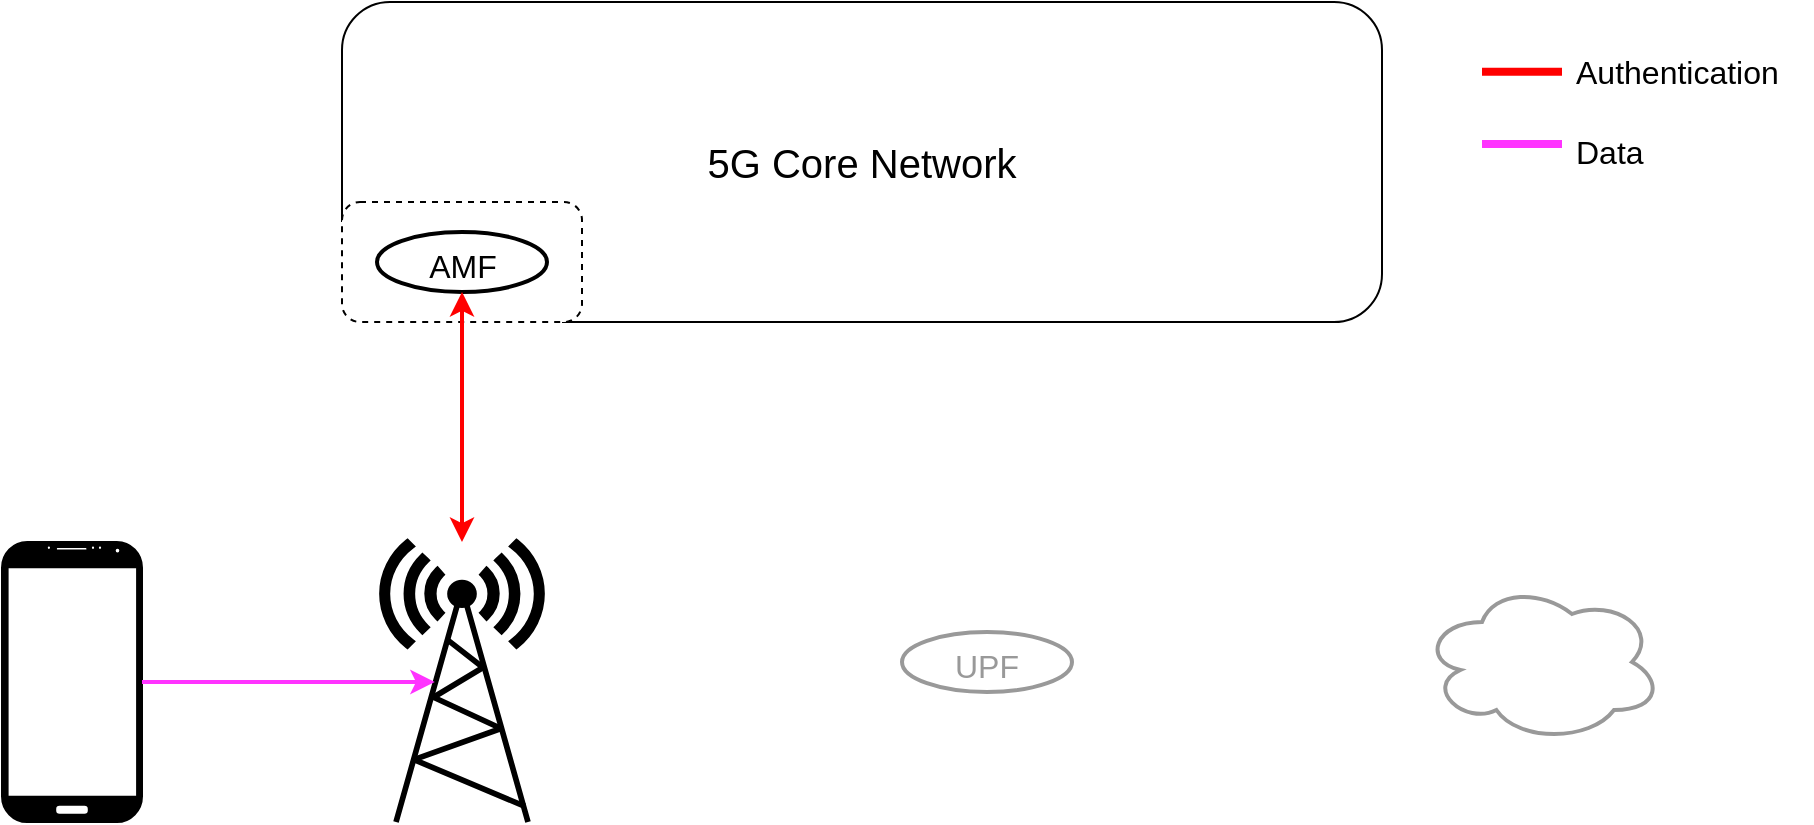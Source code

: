 <mxfile version="20.6.0" type="google" pages="9"><diagram id="nsf9tZ5BxSVPgXu07mOt" name="AMF"><mxGraphModel grid="1" page="1" gridSize="10" guides="1" tooltips="1" connect="1" arrows="1" fold="1" pageScale="1" pageWidth="827" pageHeight="1169" math="0" shadow="0"><root><mxCell id="0"/><mxCell id="1" parent="0"/><mxCell id="YK-XGBIU1ecOIMvInNzv-1" value="&lt;font style=&quot;font-size: 20px;&quot;&gt;5G Core Network&lt;/font&gt;" style="rounded=1;whiteSpace=wrap;html=1;" vertex="1" parent="1"><mxGeometry x="80" y="160" width="520" height="160" as="geometry"/></mxCell><mxCell id="YK-XGBIU1ecOIMvInNzv-3" value="" style="rounded=1;whiteSpace=wrap;html=1;dashed=1;strokeColor=none;strokeWidth=2;fontSize=20;fillColor=default;" vertex="1" parent="1"><mxGeometry x="70" y="270" width="120" height="60" as="geometry"/></mxCell><mxCell id="YK-XGBIU1ecOIMvInNzv-2" value="" style="rounded=1;whiteSpace=wrap;html=1;fontSize=20;dashed=1;strokeWidth=1;perimeterSpacing=0;strokeColor=#000000;" vertex="1" parent="1"><mxGeometry x="80" y="260" width="120" height="60" as="geometry"/></mxCell><mxCell id="YK-XGBIU1ecOIMvInNzv-5" value="&lt;font style=&quot;font-size: 16px;&quot;&gt;AMF&lt;/font&gt;" style="ellipse;whiteSpace=wrap;html=1;strokeColor=default;strokeWidth=2;fontSize=20;fillColor=default;" vertex="1" parent="1"><mxGeometry x="97.5" y="275" width="85" height="30" as="geometry"/></mxCell><mxCell id="YK-XGBIU1ecOIMvInNzv-6" value="" style="verticalLabelPosition=bottom;verticalAlign=top;html=1;shadow=0;dashed=0;strokeWidth=1;shape=mxgraph.android.phone2;strokeColor=#000000;fontSize=16;fillColor=#000000;" vertex="1" parent="1"><mxGeometry x="-90" y="430" width="70" height="140" as="geometry"/></mxCell><mxCell id="YK-XGBIU1ecOIMvInNzv-7" value="" style="fontColor=#0066CC;verticalAlign=top;verticalLabelPosition=bottom;labelPosition=center;align=center;html=1;outlineConnect=0;fillColor=#000000;strokeColor=#000000;gradientColor=none;gradientDirection=north;strokeWidth=1;shape=mxgraph.networks.radio_tower;fontSize=16;" vertex="1" parent="1"><mxGeometry x="100" y="430" width="80" height="140" as="geometry"/></mxCell><mxCell id="YK-XGBIU1ecOIMvInNzv-11" value="" style="endArrow=classic;html=1;rounded=0;fontSize=16;entryX=0.33;entryY=0.5;entryDx=0;entryDy=0;entryPerimeter=0;fillColor=#0050ef;strokeColor=#FF33FF;strokeWidth=2;" edge="1" parent="1" source="YK-XGBIU1ecOIMvInNzv-6" target="YK-XGBIU1ecOIMvInNzv-7"><mxGeometry width="50" height="50" relative="1" as="geometry"><mxPoint x="130" y="490" as="sourcePoint"/><mxPoint x="150.0" y="315" as="targetPoint"/></mxGeometry></mxCell><mxCell id="YK-XGBIU1ecOIMvInNzv-13" value="" style="endArrow=classic;html=1;rounded=0;fontSize=16;strokeColor=#FF0000;strokeWidth=2;startArrow=classic;startFill=1;" edge="1" parent="1" source="YK-XGBIU1ecOIMvInNzv-7" target="YK-XGBIU1ecOIMvInNzv-5"><mxGeometry width="50" height="50" relative="1" as="geometry"><mxPoint x="96.47" y="429.72" as="sourcePoint"/><mxPoint x="150.0" y="315" as="targetPoint"/></mxGeometry></mxCell><mxCell id="4l_vm_fzIHayhrwsd6Gu-3" value="" style="ellipse;shape=cloud;whiteSpace=wrap;html=1;strokeColor=#999999;strokeWidth=2;fontSize=16;fillColor=default;" vertex="1" parent="1"><mxGeometry x="620" y="450" width="120" height="80" as="geometry"/></mxCell><mxCell id="4l_vm_fzIHayhrwsd6Gu-4" value="&lt;font color=&quot;#999999&quot; style=&quot;font-size: 16px;&quot;&gt;UPF&lt;/font&gt;" style="ellipse;whiteSpace=wrap;html=1;strokeColor=#999999;strokeWidth=2;fontSize=20;fillColor=default;" vertex="1" parent="1"><mxGeometry x="360" y="475" width="85" height="30" as="geometry"/></mxCell><mxCell id="-Priw33_vaxKYjjK2QA7-7" value="" style="endArrow=none;html=1;rounded=0;strokeColor=#FF0000;fontSize=16;strokeWidth=4;" edge="1" parent="1"><mxGeometry width="50" height="50" relative="1" as="geometry"><mxPoint x="650" y="194.83" as="sourcePoint"/><mxPoint x="690" y="194.83" as="targetPoint"/></mxGeometry></mxCell><mxCell id="-Priw33_vaxKYjjK2QA7-8" value="" style="endArrow=none;html=1;rounded=0;strokeColor=#FF33FF;fontSize=16;strokeWidth=4;" edge="1" parent="1"><mxGeometry width="50" height="50" relative="1" as="geometry"><mxPoint x="650" y="231" as="sourcePoint"/><mxPoint x="690" y="231" as="targetPoint"/></mxGeometry></mxCell><mxCell id="-Priw33_vaxKYjjK2QA7-9" value="Authentication" style="text;html=1;align=left;verticalAlign=middle;resizable=0;points=[];autosize=1;strokeColor=none;fillColor=none;fontSize=16;strokeWidth=1;" vertex="1" parent="1"><mxGeometry x="695" y="180" width="120" height="30" as="geometry"/></mxCell><mxCell id="-Priw33_vaxKYjjK2QA7-10" value="Data" style="text;html=1;align=left;verticalAlign=middle;resizable=0;points=[];autosize=1;strokeColor=none;fillColor=none;fontSize=16;strokeWidth=1;" vertex="1" parent="1"><mxGeometry x="695" y="220" width="60" height="30" as="geometry"/></mxCell></root></mxGraphModel></diagram><diagram id="MGzESY0Mr-wmga5ot5mj" name="UPF"><mxGraphModel grid="1" page="1" gridSize="10" guides="1" tooltips="1" connect="1" arrows="1" fold="1" pageScale="1" pageWidth="827" pageHeight="1169" math="0" shadow="0"><root><mxCell id="0"/><mxCell id="1" parent="0"/><mxCell id="2V70VwatPbN9JD6G9Lom-21" value="" style="fontColor=#0066CC;verticalAlign=top;verticalLabelPosition=bottom;labelPosition=center;align=center;html=1;outlineConnect=0;fillColor=#000000;strokeColor=#000000;gradientColor=none;gradientDirection=north;strokeWidth=1;shape=mxgraph.networks.radio_tower;fontSize=16;" vertex="1" parent="1"><mxGeometry x="200" y="420" width="80" height="140" as="geometry"/></mxCell><mxCell id="2V70VwatPbN9JD6G9Lom-25" value="" style="ellipse;shape=cloud;whiteSpace=wrap;html=1;strokeColor=#000000;strokeWidth=2;fontSize=16;fillColor=default;" vertex="1" parent="1"><mxGeometry x="520" y="450" width="120" height="80" as="geometry"/></mxCell><mxCell id="2V70VwatPbN9JD6G9Lom-26" value="" style="endArrow=classic;html=1;rounded=0;fontSize=16;exitX=0.67;exitY=0.5;exitDx=0;exitDy=0;exitPerimeter=0;strokeColor=#FF33FF;entryX=0;entryY=0.5;entryDx=0;entryDy=0;strokeWidth=2;" edge="1" parent="1" source="2V70VwatPbN9JD6G9Lom-21" target="c1j-V_Kvgk_V-6v_WPAz-1"><mxGeometry width="50" height="50" relative="1" as="geometry"><mxPoint x="130.0" y="500.0" as="sourcePoint"/><mxPoint x="361" y="490" as="targetPoint"/></mxGeometry></mxCell><mxCell id="u0p_7UQxHYRgo6EkCGP6-2" value="" style="endArrow=classic;html=1;rounded=0;fontSize=16;exitX=0.67;exitY=0.5;exitDx=0;exitDy=0;exitPerimeter=0;strokeColor=#FF33FF;strokeWidth=2;entryX=0.1;entryY=0.5;entryDx=0;entryDy=0;entryPerimeter=0;" edge="1" parent="1" target="2V70VwatPbN9JD6G9Lom-25"><mxGeometry width="50" height="50" relative="1" as="geometry"><mxPoint x="446.0" y="489.5" as="sourcePoint"/><mxPoint x="510" y="490" as="targetPoint"/></mxGeometry></mxCell><mxCell id="u0p_7UQxHYRgo6EkCGP6-3" value="" style="endArrow=classic;html=1;rounded=0;fontSize=16;strokeColor=#3333FF;exitX=0.5;exitY=0;exitDx=0;exitDy=0;endFill=1;entryX=0.5;entryY=1;entryDx=0;entryDy=0;strokeWidth=2;startArrow=classic;startFill=1;" edge="1" parent="1"><mxGeometry width="50" height="50" relative="1" as="geometry"><mxPoint x="403.5" y="475" as="sourcePoint"/><mxPoint x="404" y="296" as="targetPoint"/></mxGeometry></mxCell><mxCell id="2V70VwatPbN9JD6G9Lom-16" value="&lt;font style=&quot;font-size: 20px;&quot;&gt;5G Core Network&lt;/font&gt;" style="rounded=1;whiteSpace=wrap;html=1;" vertex="1" parent="1"><mxGeometry x="80" y="160" width="520" height="160" as="geometry"/></mxCell><mxCell id="fosFhQd3Ls3mGC91Lu0V-1" value="" style="verticalLabelPosition=bottom;verticalAlign=top;html=1;shadow=0;dashed=0;strokeWidth=1;shape=mxgraph.android.phone2;strokeColor=#999999;fontSize=16;fillColor=#999999;" vertex="1" parent="1"><mxGeometry x="50" y="420" width="70" height="140" as="geometry"/></mxCell><mxCell id="c1j-V_Kvgk_V-6v_WPAz-1" value="&lt;font style=&quot;font-size: 16px;&quot;&gt;UPF&lt;/font&gt;" style="ellipse;whiteSpace=wrap;html=1;strokeColor=#000000;strokeWidth=2;fontSize=20;fillColor=default;" vertex="1" parent="1"><mxGeometry x="360" y="475" width="85" height="30" as="geometry"/></mxCell><mxCell id="yZzJbKDESNtyUsY26p7--1" value="" style="endArrow=none;html=1;rounded=0;strokeColor=#3333FF;fontSize=16;strokeWidth=4;" edge="1" parent="1"><mxGeometry width="50" height="50" relative="1" as="geometry"><mxPoint x="640" y="184.8" as="sourcePoint"/><mxPoint x="680" y="184.8" as="targetPoint"/></mxGeometry></mxCell><mxCell id="yZzJbKDESNtyUsY26p7--2" value="" style="endArrow=none;html=1;rounded=0;strokeColor=#FF33FF;fontSize=16;strokeWidth=4;" edge="1" parent="1"><mxGeometry width="50" height="50" relative="1" as="geometry"><mxPoint x="640" y="221" as="sourcePoint"/><mxPoint x="680" y="221" as="targetPoint"/></mxGeometry></mxCell><mxCell id="yZzJbKDESNtyUsY26p7--3" value="Configuration" style="text;html=1;align=left;verticalAlign=middle;resizable=0;points=[];autosize=1;strokeColor=none;fillColor=none;fontSize=16;strokeWidth=1;" vertex="1" parent="1"><mxGeometry x="685" y="170" width="120" height="30" as="geometry"/></mxCell><mxCell id="yZzJbKDESNtyUsY26p7--4" value="Data" style="text;html=1;align=left;verticalAlign=middle;resizable=0;points=[];autosize=1;strokeColor=none;fillColor=none;fontSize=16;strokeWidth=1;" vertex="1" parent="1"><mxGeometry x="685" y="210" width="60" height="30" as="geometry"/></mxCell><mxCell id="yZzJbKDESNtyUsY26p7--6" value="Communication" style="text;html=1;align=left;verticalAlign=middle;resizable=0;points=[];autosize=1;strokeColor=none;fillColor=none;fontSize=16;strokeWidth=1;" vertex="1" parent="1"><mxGeometry x="685" y="250" width="130" height="30" as="geometry"/></mxCell></root></mxGraphModel></diagram><diagram id="wagI0oxpFR_Lms7_Q566" name="AUSF"><mxGraphModel grid="1" page="1" gridSize="10" guides="1" tooltips="1" connect="1" arrows="1" fold="1" pageScale="1" pageWidth="827" pageHeight="1169" math="0" shadow="0"><root><mxCell id="0"/><mxCell id="1" parent="0"/><mxCell id="1_ZCZvot1v72nShp2sZw-1" value="&lt;font style=&quot;font-size: 20px;&quot;&gt;5G Core Network&lt;/font&gt;" style="rounded=1;whiteSpace=wrap;html=1;" vertex="1" parent="1"><mxGeometry x="80" y="160" width="520" height="160" as="geometry"/></mxCell><mxCell id="1_ZCZvot1v72nShp2sZw-2" value="" style="rounded=1;whiteSpace=wrap;html=1;dashed=1;strokeColor=none;strokeWidth=2;fontSize=20;fillColor=default;" vertex="1" parent="1"><mxGeometry x="70" y="170" width="120" height="160" as="geometry"/></mxCell><mxCell id="1_ZCZvot1v72nShp2sZw-3" value="" style="rounded=1;whiteSpace=wrap;html=1;fontSize=20;dashed=1;strokeWidth=1;perimeterSpacing=0;strokeColor=#000000;" vertex="1" parent="1"><mxGeometry x="80" y="160" width="120" height="160" as="geometry"/></mxCell><mxCell id="1_ZCZvot1v72nShp2sZw-4" value="&lt;font style=&quot;font-size: 16px;&quot;&gt;AMF&lt;/font&gt;" style="ellipse;whiteSpace=wrap;html=1;strokeColor=default;strokeWidth=2;fontSize=20;fillColor=default;" vertex="1" parent="1"><mxGeometry x="97.5" y="275" width="85" height="30" as="geometry"/></mxCell><mxCell id="1_ZCZvot1v72nShp2sZw-5" value="" style="verticalLabelPosition=bottom;verticalAlign=top;html=1;shadow=0;dashed=0;strokeWidth=1;shape=mxgraph.android.phone2;strokeColor=#000000;fontSize=16;fillColor=#999999;" vertex="1" parent="1"><mxGeometry x="50" y="420" width="70" height="140" as="geometry"/></mxCell><mxCell id="1_ZCZvot1v72nShp2sZw-10" value="" style="endArrow=none;html=1;rounded=0;strokeColor=#FF0000;fontSize=16;strokeWidth=4;" edge="1" parent="1"><mxGeometry width="50" height="50" relative="1" as="geometry"><mxPoint x="640" y="184.83" as="sourcePoint"/><mxPoint x="680" y="184.83" as="targetPoint"/></mxGeometry></mxCell><mxCell id="1_ZCZvot1v72nShp2sZw-11" value="" style="endArrow=none;html=1;rounded=0;strokeColor=#FF33FF;fontSize=16;strokeWidth=4;" edge="1" parent="1"><mxGeometry width="50" height="50" relative="1" as="geometry"><mxPoint x="640" y="221" as="sourcePoint"/><mxPoint x="680" y="221" as="targetPoint"/></mxGeometry></mxCell><mxCell id="1_ZCZvot1v72nShp2sZw-12" value="Authentication" style="text;html=1;align=left;verticalAlign=middle;resizable=0;points=[];autosize=1;strokeColor=none;fillColor=none;fontSize=16;strokeWidth=1;" vertex="1" parent="1"><mxGeometry x="685" y="170" width="120" height="30" as="geometry"/></mxCell><mxCell id="1_ZCZvot1v72nShp2sZw-13" value="Data" style="text;html=1;align=left;verticalAlign=middle;resizable=0;points=[];autosize=1;strokeColor=none;fillColor=none;fontSize=16;strokeWidth=1;" vertex="1" parent="1"><mxGeometry x="685" y="210" width="60" height="30" as="geometry"/></mxCell><mxCell id="1_ZCZvot1v72nShp2sZw-14" value="&lt;font style=&quot;font-size: 16px;&quot;&gt;AUSF&lt;/font&gt;" style="ellipse;whiteSpace=wrap;html=1;strokeColor=default;strokeWidth=2;fontSize=20;fillColor=default;" vertex="1" parent="1"><mxGeometry x="97.5" y="180" width="85" height="30" as="geometry"/></mxCell><mxCell id="1_ZCZvot1v72nShp2sZw-15" value="" style="endArrow=none;html=1;rounded=0;strokeColor=#00CC00;fontSize=16;strokeWidth=4;fillColor=#1ba1e2;" edge="1" parent="1"><mxGeometry width="50" height="50" relative="1" as="geometry"><mxPoint x="640" y="260" as="sourcePoint"/><mxPoint x="680" y="260" as="targetPoint"/></mxGeometry></mxCell><mxCell id="1_ZCZvot1v72nShp2sZw-16" value="Communication" style="text;html=1;align=left;verticalAlign=middle;resizable=0;points=[];autosize=1;strokeColor=none;fillColor=none;fontSize=16;strokeWidth=1;" vertex="1" parent="1"><mxGeometry x="685" y="250" width="130" height="30" as="geometry"/></mxCell><mxCell id="1_ZCZvot1v72nShp2sZw-18" value="" style="endArrow=none;html=1;rounded=0;strokeColor=#00CC00;strokeWidth=2;fontSize=16;entryX=0.5;entryY=0;entryDx=0;entryDy=0;exitX=0.5;exitY=1;exitDx=0;exitDy=0;" edge="1" parent="1" source="1_ZCZvot1v72nShp2sZw-14" target="1_ZCZvot1v72nShp2sZw-4"><mxGeometry width="50" height="50" relative="1" as="geometry"><mxPoint x="190" y="255" as="sourcePoint"/><mxPoint x="90" y="255" as="targetPoint"/></mxGeometry></mxCell><mxCell id="-JAnoyBUsReZe7lc4GTV-1" value="" style="endArrow=none;html=1;rounded=0;strokeColor=#000000;strokeWidth=2;fontSize=16;fillColor=#d80073;" edge="1" parent="1"><mxGeometry width="50" height="50" relative="1" as="geometry"><mxPoint x="90.63" y="239.5" as="sourcePoint"/><mxPoint x="200" y="240" as="targetPoint"/></mxGeometry></mxCell><mxCell id="Tu9LwHKAb6WzX3MqQ0s0-2" value="" style="fontColor=#0066CC;verticalAlign=top;verticalLabelPosition=bottom;labelPosition=center;align=center;html=1;outlineConnect=0;fillColor=#999999;strokeColor=#999999;gradientColor=none;gradientDirection=north;strokeWidth=1;shape=mxgraph.networks.radio_tower;fontSize=16;" vertex="1" parent="1"><mxGeometry x="200" y="420" width="80" height="140" as="geometry"/></mxCell><mxCell id="Tu9LwHKAb6WzX3MqQ0s0-3" value="" style="ellipse;shape=cloud;whiteSpace=wrap;html=1;strokeColor=#999999;strokeWidth=2;fontSize=16;fillColor=default;" vertex="1" parent="1"><mxGeometry x="520" y="450" width="120" height="80" as="geometry"/></mxCell><mxCell id="Tu9LwHKAb6WzX3MqQ0s0-4" value="&lt;font color=&quot;#999999&quot; style=&quot;font-size: 16px;&quot;&gt;UPF&lt;/font&gt;" style="ellipse;whiteSpace=wrap;html=1;strokeColor=#999999;strokeWidth=2;fontSize=20;fillColor=default;" vertex="1" parent="1"><mxGeometry x="360" y="475" width="85" height="30" as="geometry"/></mxCell></root></mxGraphModel></diagram><diagram id="Jkkp_QFzaIPQFeOaiM9N" name="SMF"><mxGraphModel grid="1" page="1" gridSize="10" guides="1" tooltips="1" connect="1" arrows="1" fold="1" pageScale="1" pageWidth="827" pageHeight="1169" math="0" shadow="0"><root><mxCell id="0"/><mxCell id="1" parent="0"/><mxCell id="jkc430cNdWzqVmmsVEEK-1" value="" style="rounded=1;whiteSpace=wrap;html=1;dashed=1;" vertex="1" parent="1"><mxGeometry x="80" y="160" width="520" height="160" as="geometry"/></mxCell><mxCell id="jkc430cNdWzqVmmsVEEK-4" value="&lt;font color=&quot;#999999&quot; style=&quot;font-size: 16px;&quot;&gt;AMF&lt;/font&gt;" style="ellipse;whiteSpace=wrap;html=1;strokeColor=#999999;strokeWidth=2;fontSize=20;fillColor=default;" vertex="1" parent="1"><mxGeometry x="100" y="261" width="82.5" height="35" as="geometry"/></mxCell><mxCell id="jkc430cNdWzqVmmsVEEK-5" value="" style="verticalLabelPosition=bottom;verticalAlign=top;html=1;shadow=0;dashed=0;strokeWidth=1;shape=mxgraph.android.phone2;strokeColor=#999999;fontSize=16;fillColor=#999999;" vertex="1" parent="1"><mxGeometry x="50" y="420" width="70" height="140" as="geometry"/></mxCell><mxCell id="jkc430cNdWzqVmmsVEEK-6" value="" style="fontColor=#0066CC;verticalAlign=top;verticalLabelPosition=bottom;labelPosition=center;align=center;html=1;outlineConnect=0;fillColor=#999999;strokeColor=#999999;gradientColor=none;gradientDirection=north;strokeWidth=1;shape=mxgraph.networks.radio_tower;fontSize=16;" vertex="1" parent="1"><mxGeometry x="200" y="420" width="80" height="140" as="geometry"/></mxCell><mxCell id="jkc430cNdWzqVmmsVEEK-14" value="&lt;font color=&quot;#999999&quot; style=&quot;font-size: 16px;&quot;&gt;AUSF&lt;/font&gt;" style="ellipse;whiteSpace=wrap;html=1;strokeColor=#999999;strokeWidth=2;fontSize=20;fillColor=default;" vertex="1" parent="1"><mxGeometry x="100" y="180" width="82.5" height="35" as="geometry"/></mxCell><mxCell id="jkc430cNdWzqVmmsVEEK-15" value="&lt;font size=&quot;3&quot; color=&quot;#999999&quot;&gt;&lt;span style=&quot;caret-color: rgb(153, 153, 153);&quot;&gt;PCF&lt;/span&gt;&lt;/font&gt;" style="ellipse;whiteSpace=wrap;html=1;strokeColor=#999999;strokeWidth=2;fontSize=20;fillColor=default;" vertex="1" parent="1"><mxGeometry x="298.75" y="180" width="82.5" height="35" as="geometry"/></mxCell><mxCell id="jkc430cNdWzqVmmsVEEK-16" value="&lt;font color=&quot;#999999&quot; style=&quot;font-size: 16px;&quot;&gt;NRF&lt;/font&gt;" style="ellipse;whiteSpace=wrap;html=1;strokeColor=#999999;strokeWidth=2;fontSize=20;fillColor=default;" vertex="1" parent="1"><mxGeometry x="500" y="180" width="82.5" height="35" as="geometry"/></mxCell><mxCell id="jkc430cNdWzqVmmsVEEK-17" value="&lt;font color=&quot;#999999&quot; style=&quot;font-size: 16px;&quot;&gt;UDM&lt;/font&gt;" style="ellipse;whiteSpace=wrap;html=1;strokeColor=#999999;strokeWidth=2;fontSize=20;fillColor=default;" vertex="1" parent="1"><mxGeometry x="500" y="261" width="82.5" height="35" as="geometry"/></mxCell><mxCell id="-kmUKCWo8Omd6vodfIB5-1" value="" style="ellipse;shape=cloud;whiteSpace=wrap;html=1;strokeColor=#999999;strokeWidth=2;fontSize=16;fillColor=default;" vertex="1" parent="1"><mxGeometry x="520" y="440" width="120" height="80" as="geometry"/></mxCell><mxCell id="-kmUKCWo8Omd6vodfIB5-3" value="&lt;font color=&quot;#999999&quot; style=&quot;font-size: 16px;&quot;&gt;UPF&lt;/font&gt;" style="ellipse;whiteSpace=wrap;html=1;strokeColor=#999999;strokeWidth=2;fontSize=20;fillColor=default;" vertex="1" parent="1"><mxGeometry x="360" y="475" width="85" height="30" as="geometry"/></mxCell><mxCell id="-kmUKCWo8Omd6vodfIB5-4" value="" style="endArrow=none;html=1;rounded=0;strokeColor=#000000;strokeWidth=2;fontSize=16;fillColor=#d80073;" edge="1" parent="1"><mxGeometry width="50" height="50" relative="1" as="geometry"><mxPoint x="90.63" y="239.5" as="sourcePoint"/><mxPoint x="589.38" y="239.5" as="targetPoint"/></mxGeometry></mxCell><mxCell id="6pK4q1RyYqB7NzVv3xBQ-2" value="" style="endArrow=none;html=1;rounded=0;strokeColor=#00CC00;strokeWidth=2;fontSize=16;fillColor=#d80073;exitX=0.5;exitY=0;exitDx=0;exitDy=0;" edge="1" parent="1" source="jkc430cNdWzqVmmsVEEK-18"><mxGeometry width="50" height="50" relative="1" as="geometry"><mxPoint x="100.63" y="249.5" as="sourcePoint"/><mxPoint x="340" y="240" as="targetPoint"/></mxGeometry></mxCell><mxCell id="jkc430cNdWzqVmmsVEEK-18" value="&lt;font style=&quot;font-size: 16px;&quot;&gt;SMF&lt;/font&gt;" style="ellipse;whiteSpace=wrap;html=1;strokeColor=default;strokeWidth=2;fontSize=20;fillColor=default;" vertex="1" parent="1"><mxGeometry x="298.75" y="261" width="82.5" height="35" as="geometry"/></mxCell><mxCell id="AmhceWdNo0AEJ3pnPH5e-1" value="&lt;font color=&quot;#000000&quot;&gt;5G Core Network&lt;/font&gt;" style="text;html=1;align=center;verticalAlign=middle;resizable=0;points=[];autosize=1;strokeColor=none;fillColor=none;fontSize=16;fontColor=#999999;dashed=1;strokeWidth=1;" vertex="1" parent="1"><mxGeometry x="265" y="125" width="150" height="30" as="geometry"/></mxCell><mxCell id="qoWL1AZ6sUnq-sHW4IsQ-7" value="" style="endArrow=none;html=1;rounded=0;strokeColor=#00CC00;fontSize=16;strokeWidth=4;" edge="1" parent="1"><mxGeometry width="50" height="50" relative="1" as="geometry"><mxPoint x="640" y="184.83" as="sourcePoint"/><mxPoint x="680" y="184.83" as="targetPoint"/></mxGeometry></mxCell><mxCell id="qoWL1AZ6sUnq-sHW4IsQ-8" value="" style="endArrow=none;html=1;rounded=0;strokeColor=#000000;fontSize=16;strokeWidth=4;" edge="1" parent="1"><mxGeometry width="50" height="50" relative="1" as="geometry"><mxPoint x="640" y="221" as="sourcePoint"/><mxPoint x="680" y="221" as="targetPoint"/></mxGeometry></mxCell><mxCell id="qoWL1AZ6sUnq-sHW4IsQ-9" value="Communication" style="text;html=1;align=left;verticalAlign=middle;resizable=0;points=[];autosize=1;strokeColor=none;fillColor=none;fontSize=16;strokeWidth=1;" vertex="1" parent="1"><mxGeometry x="685" y="170" width="130" height="30" as="geometry"/></mxCell><mxCell id="qoWL1AZ6sUnq-sHW4IsQ-10" value="Message Bus" style="text;html=1;align=left;verticalAlign=middle;resizable=0;points=[];autosize=1;strokeColor=none;fillColor=none;fontSize=16;strokeWidth=1;" vertex="1" parent="1"><mxGeometry x="685" y="210" width="120" height="30" as="geometry"/></mxCell></root></mxGraphModel></diagram><diagram id="mgUsMQ510KJFP1rD6DTT" name="PCF"><mxGraphModel grid="1" page="1" gridSize="10" guides="1" tooltips="1" connect="1" arrows="1" fold="1" pageScale="1" pageWidth="827" pageHeight="1169" math="0" shadow="0"><root><mxCell id="0"/><mxCell id="1" parent="0"/><mxCell id="NddGs_oKddHoGy0X_XYF-1" value="" style="rounded=1;whiteSpace=wrap;html=1;dashed=1;" vertex="1" parent="1"><mxGeometry x="80" y="160" width="520" height="160" as="geometry"/></mxCell><mxCell id="NddGs_oKddHoGy0X_XYF-2" value="&lt;font color=&quot;#999999&quot; style=&quot;font-size: 16px;&quot;&gt;AMF&lt;/font&gt;" style="ellipse;whiteSpace=wrap;html=1;strokeColor=#999999;strokeWidth=2;fontSize=20;fillColor=default;" vertex="1" parent="1"><mxGeometry x="100" y="261" width="82.5" height="35" as="geometry"/></mxCell><mxCell id="NddGs_oKddHoGy0X_XYF-9" value="&lt;font size=&quot;3&quot; color=&quot;#999999&quot;&gt;&lt;span style=&quot;caret-color: rgb(153, 153, 153);&quot;&gt;AUSF&lt;/span&gt;&lt;/font&gt;" style="ellipse;whiteSpace=wrap;html=1;strokeColor=#999999;strokeWidth=2;fontSize=20;fillColor=default;" vertex="1" parent="1"><mxGeometry x="100" y="180" width="82.5" height="35" as="geometry"/></mxCell><mxCell id="NddGs_oKddHoGy0X_XYF-11" value="&lt;font color=&quot;#999999&quot; style=&quot;font-size: 16px;&quot;&gt;NRF&lt;/font&gt;" style="ellipse;whiteSpace=wrap;html=1;strokeColor=#999999;strokeWidth=2;fontSize=20;fillColor=default;" vertex="1" parent="1"><mxGeometry x="500" y="180" width="82.5" height="35" as="geometry"/></mxCell><mxCell id="NddGs_oKddHoGy0X_XYF-12" value="&lt;font color=&quot;#999999&quot; style=&quot;font-size: 16px;&quot;&gt;UDM&lt;/font&gt;" style="ellipse;whiteSpace=wrap;html=1;strokeColor=#999999;strokeWidth=2;fontSize=20;fillColor=default;" vertex="1" parent="1"><mxGeometry x="500" y="261" width="82.5" height="35" as="geometry"/></mxCell><mxCell id="NddGs_oKddHoGy0X_XYF-16" value="" style="endArrow=none;html=1;rounded=0;strokeColor=#00CC00;strokeWidth=2;fontSize=16;fillColor=#d80073;" edge="1" parent="1"><mxGeometry width="50" height="50" relative="1" as="geometry"><mxPoint x="340" y="240" as="sourcePoint"/><mxPoint x="340" y="240" as="targetPoint"/><Array as="points"><mxPoint x="340" y="210"/></Array></mxGeometry></mxCell><mxCell id="NddGs_oKddHoGy0X_XYF-17" value="&lt;font color=&quot;#999999&quot; style=&quot;font-size: 16px;&quot;&gt;SMF&lt;/font&gt;" style="ellipse;whiteSpace=wrap;html=1;strokeColor=#999999;strokeWidth=2;fontSize=20;fillColor=default;" vertex="1" parent="1"><mxGeometry x="298.75" y="261" width="82.5" height="35" as="geometry"/></mxCell><mxCell id="NddGs_oKddHoGy0X_XYF-10" value="&lt;font style=&quot;font-size: 16px;&quot;&gt;PCF&lt;/font&gt;" style="ellipse;whiteSpace=wrap;html=1;strokeColor=#000000;strokeWidth=2;fontSize=20;fillColor=default;" vertex="1" parent="1"><mxGeometry x="298.75" y="180" width="82.5" height="35" as="geometry"/></mxCell><mxCell id="NddGs_oKddHoGy0X_XYF-15" value="" style="endArrow=none;html=1;rounded=0;strokeColor=#000000;strokeWidth=2;fontSize=16;fillColor=#d80073;" edge="1" parent="1"><mxGeometry width="50" height="50" relative="1" as="geometry"><mxPoint x="90.63" y="239.5" as="sourcePoint"/><mxPoint x="589.38" y="239.5" as="targetPoint"/></mxGeometry></mxCell><mxCell id="-d2zvDJYeJRImpuffQOo-1" value="&lt;font color=&quot;#000000&quot;&gt;5G Core Network&lt;/font&gt;" style="text;html=1;align=center;verticalAlign=middle;resizable=0;points=[];autosize=1;strokeColor=none;fillColor=none;fontSize=16;fontColor=#999999;dashed=1;strokeWidth=1;" vertex="1" parent="1"><mxGeometry x="265" y="125" width="150" height="30" as="geometry"/></mxCell><mxCell id="i94Ma5lzOXYGBFwoNr6x-1" value="" style="verticalLabelPosition=bottom;verticalAlign=top;html=1;shadow=0;dashed=0;strokeWidth=1;shape=mxgraph.android.phone2;strokeColor=#999999;fontSize=16;fillColor=#999999;" vertex="1" parent="1"><mxGeometry x="50" y="420" width="70" height="140" as="geometry"/></mxCell><mxCell id="i94Ma5lzOXYGBFwoNr6x-2" value="" style="fontColor=#0066CC;verticalAlign=top;verticalLabelPosition=bottom;labelPosition=center;align=center;html=1;outlineConnect=0;fillColor=#999999;strokeColor=#999999;gradientColor=none;gradientDirection=north;strokeWidth=1;shape=mxgraph.networks.radio_tower;fontSize=16;" vertex="1" parent="1"><mxGeometry x="200" y="420" width="80" height="140" as="geometry"/></mxCell><mxCell id="i94Ma5lzOXYGBFwoNr6x-3" value="" style="ellipse;shape=cloud;whiteSpace=wrap;html=1;strokeColor=#999999;strokeWidth=2;fontSize=16;fillColor=default;" vertex="1" parent="1"><mxGeometry x="520" y="440" width="120" height="80" as="geometry"/></mxCell><mxCell id="i94Ma5lzOXYGBFwoNr6x-4" value="&lt;font color=&quot;#999999&quot; style=&quot;font-size: 16px;&quot;&gt;UPF&lt;/font&gt;" style="ellipse;whiteSpace=wrap;html=1;strokeColor=#999999;strokeWidth=2;fontSize=20;fillColor=default;" vertex="1" parent="1"><mxGeometry x="360" y="475" width="85" height="30" as="geometry"/></mxCell><mxCell id="Uowciy7XzKd5LEgc2oSU-1" value="" style="endArrow=none;html=1;rounded=0;strokeColor=#00CC00;fontSize=16;strokeWidth=4;" edge="1" parent="1"><mxGeometry width="50" height="50" relative="1" as="geometry"><mxPoint x="640" y="184.83" as="sourcePoint"/><mxPoint x="680" y="184.83" as="targetPoint"/></mxGeometry></mxCell><mxCell id="Uowciy7XzKd5LEgc2oSU-2" value="" style="endArrow=none;html=1;rounded=0;strokeColor=#000000;fontSize=16;strokeWidth=4;" edge="1" parent="1"><mxGeometry width="50" height="50" relative="1" as="geometry"><mxPoint x="640" y="221" as="sourcePoint"/><mxPoint x="680" y="221" as="targetPoint"/></mxGeometry></mxCell><mxCell id="Uowciy7XzKd5LEgc2oSU-3" value="Communication" style="text;html=1;align=left;verticalAlign=middle;resizable=0;points=[];autosize=1;strokeColor=none;fillColor=none;fontSize=16;strokeWidth=1;" vertex="1" parent="1"><mxGeometry x="685" y="170" width="130" height="30" as="geometry"/></mxCell><mxCell id="Uowciy7XzKd5LEgc2oSU-4" value="Message Bus" style="text;html=1;align=left;verticalAlign=middle;resizable=0;points=[];autosize=1;strokeColor=none;fillColor=none;fontSize=16;strokeWidth=1;" vertex="1" parent="1"><mxGeometry x="685" y="210" width="120" height="30" as="geometry"/></mxCell></root></mxGraphModel></diagram><diagram id="uPspS_8c4ST4bCSbNQDo" name="NRF"><mxGraphModel dx="841" dy="542" grid="1" gridSize="10" guides="1" tooltips="1" connect="1" arrows="1" fold="1" page="1" pageScale="1" pageWidth="827" pageHeight="1169" math="0" shadow="0"><root><mxCell id="0"/><mxCell id="1" parent="0"/><mxCell id="kk_Doe9IjQHT-Hu3FsM1-1" value="" style="rounded=1;whiteSpace=wrap;html=1;dashed=1;" vertex="1" parent="1"><mxGeometry x="80" y="160" width="520" height="160" as="geometry"/></mxCell><mxCell id="kk_Doe9IjQHT-Hu3FsM1-2" value="&lt;font color=&quot;#999999&quot; style=&quot;font-size: 16px;&quot;&gt;AMF&lt;/font&gt;" style="ellipse;whiteSpace=wrap;html=1;strokeColor=#999999;strokeWidth=2;fontSize=20;fillColor=default;" vertex="1" parent="1"><mxGeometry x="100" y="261" width="82.5" height="35" as="geometry"/></mxCell><mxCell id="kk_Doe9IjQHT-Hu3FsM1-3" value="&lt;font size=&quot;3&quot; color=&quot;#999999&quot;&gt;&lt;span style=&quot;caret-color: rgb(153, 153, 153);&quot;&gt;AUSF&lt;/span&gt;&lt;/font&gt;" style="ellipse;whiteSpace=wrap;html=1;strokeColor=#999999;strokeWidth=2;fontSize=20;fillColor=default;" vertex="1" parent="1"><mxGeometry x="100" y="180" width="82.5" height="35" as="geometry"/></mxCell><mxCell id="kk_Doe9IjQHT-Hu3FsM1-5" value="&lt;font color=&quot;#999999&quot; style=&quot;font-size: 16px;&quot;&gt;UDM&lt;/font&gt;" style="ellipse;whiteSpace=wrap;html=1;strokeColor=#999999;strokeWidth=2;fontSize=20;fillColor=default;" vertex="1" parent="1"><mxGeometry x="500" y="261" width="82.5" height="35" as="geometry"/></mxCell><mxCell id="kk_Doe9IjQHT-Hu3FsM1-6" value="" style="endArrow=none;html=1;rounded=0;strokeColor=#00CC00;strokeWidth=2;fontSize=16;fillColor=#d80073;" edge="1" parent="1"><mxGeometry width="50" height="50" relative="1" as="geometry"><mxPoint x="540.75" y="240" as="sourcePoint"/><mxPoint x="540.75" y="240" as="targetPoint"/><Array as="points"><mxPoint x="540.75" y="210"/></Array></mxGeometry></mxCell><mxCell id="kk_Doe9IjQHT-Hu3FsM1-7" value="&lt;font color=&quot;#999999&quot; style=&quot;font-size: 16px;&quot;&gt;SMF&lt;/font&gt;" style="ellipse;whiteSpace=wrap;html=1;strokeColor=#999999;strokeWidth=2;fontSize=20;fillColor=default;" vertex="1" parent="1"><mxGeometry x="298.75" y="261" width="82.5" height="35" as="geometry"/></mxCell><mxCell id="kk_Doe9IjQHT-Hu3FsM1-8" value="&lt;font color=&quot;#999999&quot; style=&quot;font-size: 16px;&quot;&gt;PCF&lt;/font&gt;" style="ellipse;whiteSpace=wrap;html=1;strokeColor=#999999;strokeWidth=2;fontSize=20;fillColor=default;" vertex="1" parent="1"><mxGeometry x="298.75" y="180" width="82.5" height="35" as="geometry"/></mxCell><mxCell id="kk_Doe9IjQHT-Hu3FsM1-9" value="" style="endArrow=none;html=1;rounded=0;strokeColor=#000000;strokeWidth=2;fontSize=16;fillColor=#d80073;" edge="1" parent="1"><mxGeometry width="50" height="50" relative="1" as="geometry"><mxPoint x="90.63" y="239.5" as="sourcePoint"/><mxPoint x="589.38" y="239.5" as="targetPoint"/></mxGeometry></mxCell><mxCell id="kk_Doe9IjQHT-Hu3FsM1-10" value="&lt;font color=&quot;#000000&quot;&gt;5G Core Network&lt;/font&gt;" style="text;html=1;align=center;verticalAlign=middle;resizable=0;points=[];autosize=1;strokeColor=none;fillColor=none;fontSize=16;fontColor=#999999;dashed=1;strokeWidth=1;" vertex="1" parent="1"><mxGeometry x="265" y="125" width="150" height="30" as="geometry"/></mxCell><mxCell id="kk_Doe9IjQHT-Hu3FsM1-11" value="" style="verticalLabelPosition=bottom;verticalAlign=top;html=1;shadow=0;dashed=0;strokeWidth=1;shape=mxgraph.android.phone2;strokeColor=#999999;fontSize=16;fillColor=#999999;" vertex="1" parent="1"><mxGeometry x="50" y="420" width="70" height="140" as="geometry"/></mxCell><mxCell id="kk_Doe9IjQHT-Hu3FsM1-12" value="" style="fontColor=#0066CC;verticalAlign=top;verticalLabelPosition=bottom;labelPosition=center;align=center;html=1;outlineConnect=0;fillColor=#999999;strokeColor=#999999;gradientColor=none;gradientDirection=north;strokeWidth=1;shape=mxgraph.networks.radio_tower;fontSize=16;" vertex="1" parent="1"><mxGeometry x="200" y="420" width="80" height="140" as="geometry"/></mxCell><mxCell id="kk_Doe9IjQHT-Hu3FsM1-13" value="" style="ellipse;shape=cloud;whiteSpace=wrap;html=1;strokeColor=#999999;strokeWidth=2;fontSize=16;fillColor=default;" vertex="1" parent="1"><mxGeometry x="520" y="440" width="120" height="80" as="geometry"/></mxCell><mxCell id="kk_Doe9IjQHT-Hu3FsM1-14" value="&lt;font color=&quot;#999999&quot; style=&quot;font-size: 16px;&quot;&gt;UPF&lt;/font&gt;" style="ellipse;whiteSpace=wrap;html=1;strokeColor=#999999;strokeWidth=2;fontSize=20;fillColor=default;" vertex="1" parent="1"><mxGeometry x="360" y="475" width="85" height="30" as="geometry"/></mxCell><mxCell id="kk_Doe9IjQHT-Hu3FsM1-15" value="" style="endArrow=none;html=1;rounded=0;strokeColor=#00CC00;fontSize=16;strokeWidth=4;" edge="1" parent="1"><mxGeometry width="50" height="50" relative="1" as="geometry"><mxPoint x="640.0" y="184.83" as="sourcePoint"/><mxPoint x="680.0" y="184.83" as="targetPoint"/></mxGeometry></mxCell><mxCell id="kk_Doe9IjQHT-Hu3FsM1-16" value="" style="endArrow=none;html=1;rounded=0;strokeColor=#000000;fontSize=16;strokeWidth=4;" edge="1" parent="1"><mxGeometry width="50" height="50" relative="1" as="geometry"><mxPoint x="640.0" y="221" as="sourcePoint"/><mxPoint x="680.0" y="221" as="targetPoint"/></mxGeometry></mxCell><mxCell id="kk_Doe9IjQHT-Hu3FsM1-17" value="Communication" style="text;html=1;align=left;verticalAlign=middle;resizable=0;points=[];autosize=1;strokeColor=none;fillColor=none;fontSize=16;strokeWidth=1;" vertex="1" parent="1"><mxGeometry x="685" y="170" width="130" height="30" as="geometry"/></mxCell><mxCell id="kk_Doe9IjQHT-Hu3FsM1-18" value="Message Bus" style="text;html=1;align=left;verticalAlign=middle;resizable=0;points=[];autosize=1;strokeColor=none;fillColor=none;fontSize=16;strokeWidth=1;" vertex="1" parent="1"><mxGeometry x="685" y="210" width="120" height="30" as="geometry"/></mxCell><mxCell id="kk_Doe9IjQHT-Hu3FsM1-4" value="&lt;font style=&quot;font-size: 16px;&quot;&gt;NRF&lt;/font&gt;" style="ellipse;whiteSpace=wrap;html=1;strokeColor=#000000;strokeWidth=2;fontSize=20;fillColor=default;" vertex="1" parent="1"><mxGeometry x="500" y="180" width="82.5" height="35" as="geometry"/></mxCell></root></mxGraphModel></diagram><diagram id="C0E6_ttm3YdNNp1Ve4DY" name="UE"><mxGraphModel dx="841" dy="542" grid="1" gridSize="10" guides="1" tooltips="1" connect="1" arrows="1" fold="1" page="1" pageScale="1" pageWidth="827" pageHeight="1169" math="0" shadow="0"><root><mxCell id="0"/><mxCell id="1" parent="0"/><mxCell id="-GvTipD6pHiMuzWeXNCl-1" value="&lt;font color=&quot;#999999&quot; style=&quot;font-size: 20px;&quot;&gt;5G Core Network&lt;/font&gt;" style="rounded=1;whiteSpace=wrap;html=1;strokeColor=#999999;" vertex="1" parent="1"><mxGeometry x="80" y="160" width="520" height="160" as="geometry"/></mxCell><mxCell id="-GvTipD6pHiMuzWeXNCl-5" value="" style="verticalLabelPosition=bottom;verticalAlign=top;html=1;shadow=0;dashed=0;strokeWidth=1;shape=mxgraph.android.phone2;strokeColor=#000000;fontSize=16;fillColor=#000000;fillStyle=solid;" vertex="1" parent="1"><mxGeometry x="50" y="420" width="70" height="140" as="geometry"/></mxCell><mxCell id="-GvTipD6pHiMuzWeXNCl-6" value="" style="fontColor=#0066CC;verticalAlign=top;verticalLabelPosition=bottom;labelPosition=center;align=center;html=1;outlineConnect=0;fillColor=#999999;strokeColor=#999999;gradientColor=none;gradientDirection=north;strokeWidth=1;shape=mxgraph.networks.radio_tower;fontSize=16;" vertex="1" parent="1"><mxGeometry x="200" y="420" width="80" height="140" as="geometry"/></mxCell><mxCell id="-GvTipD6pHiMuzWeXNCl-10" value="" style="ellipse;shape=cloud;whiteSpace=wrap;html=1;strokeColor=#999999;strokeWidth=2;fontSize=16;fillColor=default;" vertex="1" parent="1"><mxGeometry x="520" y="450" width="120" height="80" as="geometry"/></mxCell><mxCell id="-GvTipD6pHiMuzWeXNCl-11" value="&lt;font color=&quot;#999999&quot; style=&quot;font-size: 16px;&quot;&gt;UPF&lt;/font&gt;" style="ellipse;whiteSpace=wrap;html=1;strokeColor=#999999;strokeWidth=2;fontSize=20;fillColor=default;" vertex="1" parent="1"><mxGeometry x="360" y="475" width="85" height="30" as="geometry"/></mxCell></root></mxGraphModel></diagram><diagram id="6uATJjTMKQS78x83yY4y" name="RAN"><mxGraphModel dx="841" dy="542" grid="1" gridSize="10" guides="1" tooltips="1" connect="1" arrows="1" fold="1" page="1" pageScale="1" pageWidth="827" pageHeight="1169" math="0" shadow="0"><root><mxCell id="0"/><mxCell id="1" parent="0"/><mxCell id="RAEPlQ0C8-Nj3gAtdNJg-1" value="&lt;font color=&quot;#999999&quot; style=&quot;font-size: 20px;&quot;&gt;5G Core Network&lt;/font&gt;" style="rounded=1;whiteSpace=wrap;html=1;strokeColor=#999999;" vertex="1" parent="1"><mxGeometry x="80" y="160" width="520" height="160" as="geometry"/></mxCell><mxCell id="RAEPlQ0C8-Nj3gAtdNJg-2" value="" style="verticalLabelPosition=bottom;verticalAlign=top;html=1;shadow=0;dashed=0;strokeWidth=1;shape=mxgraph.android.phone2;strokeColor=#999999;fontSize=16;fillColor=#999999;fillStyle=solid;" vertex="1" parent="1"><mxGeometry x="50" y="420" width="70" height="140" as="geometry"/></mxCell><mxCell id="RAEPlQ0C8-Nj3gAtdNJg-3" value="" style="fontColor=#0066CC;verticalAlign=top;verticalLabelPosition=bottom;labelPosition=center;align=center;html=1;outlineConnect=0;fillColor=#000000;strokeColor=#000000;gradientColor=none;gradientDirection=north;strokeWidth=1;shape=mxgraph.networks.radio_tower;fontSize=16;" vertex="1" parent="1"><mxGeometry x="200" y="420" width="80" height="140" as="geometry"/></mxCell><mxCell id="RAEPlQ0C8-Nj3gAtdNJg-4" value="" style="ellipse;shape=cloud;whiteSpace=wrap;html=1;strokeColor=#999999;strokeWidth=2;fontSize=16;fillColor=default;" vertex="1" parent="1"><mxGeometry x="520" y="450" width="120" height="80" as="geometry"/></mxCell><mxCell id="RAEPlQ0C8-Nj3gAtdNJg-5" value="&lt;font color=&quot;#999999&quot; style=&quot;font-size: 16px;&quot;&gt;UPF&lt;/font&gt;" style="ellipse;whiteSpace=wrap;html=1;strokeColor=#999999;strokeWidth=2;fontSize=20;fillColor=default;" vertex="1" parent="1"><mxGeometry x="360" y="475" width="85" height="30" as="geometry"/></mxCell></root></mxGraphModel></diagram><diagram id="C6jfbhYjl_WSpqYF4tYe" name="Security Architecture"><mxGraphModel grid="1" page="1" gridSize="10" guides="1" tooltips="1" connect="1" arrows="1" fold="1" pageScale="1" pageWidth="827" pageHeight="1169" math="0" shadow="0"><root><mxCell id="0"/><mxCell id="1" parent="0"/><mxCell id="lvsnGmi0eX24-tcIEIYH-1" value="" style="group" connectable="0" vertex="1" parent="1"><mxGeometry x="2520" y="640" width="700" height="204" as="geometry"/></mxCell><mxCell id="lvsnGmi0eX24-tcIEIYH-2" value="" style="rounded=1;whiteSpace=wrap;html=1;arcSize=5;fillColor=#f5f5f5;strokeColor=#666666;fontColor=#333333;dashed=1;strokeWidth=2;" vertex="1" parent="lvsnGmi0eX24-tcIEIYH-1"><mxGeometry width="700" height="130" as="geometry"/></mxCell><mxCell id="lvsnGmi0eX24-tcIEIYH-3" value="NSSF" style="rounded=1;whiteSpace=wrap;html=1;strokeWidth=1;" vertex="1" parent="lvsnGmi0eX24-tcIEIYH-1"><mxGeometry x="10" y="10" width="80" height="30" as="geometry"/></mxCell><mxCell id="lvsnGmi0eX24-tcIEIYH-4" value="AUSF" style="rounded=1;whiteSpace=wrap;html=1;strokeWidth=1;" vertex="1" parent="lvsnGmi0eX24-tcIEIYH-1"><mxGeometry x="160" y="10" width="80" height="30" as="geometry"/></mxCell><mxCell id="lvsnGmi0eX24-tcIEIYH-5" value="" style="edgeStyle=none;rounded=0;orthogonalLoop=1;jettySize=auto;html=1;endArrow=none;endFill=0;entryX=1;entryY=0.5;entryDx=0;entryDy=0;" edge="1" parent="lvsnGmi0eX24-tcIEIYH-1" source="lvsnGmi0eX24-tcIEIYH-6" target="lvsnGmi0eX24-tcIEIYH-4"><mxGeometry as="geometry"/></mxCell><mxCell id="lvsnGmi0eX24-tcIEIYH-6" value="UDM" style="rounded=1;whiteSpace=wrap;html=1;strokeWidth=1;" vertex="1" parent="lvsnGmi0eX24-tcIEIYH-1"><mxGeometry x="310" y="10" width="80" height="30" as="geometry"/></mxCell><mxCell id="lvsnGmi0eX24-tcIEIYH-7" value="" style="rounded=0;orthogonalLoop=1;jettySize=auto;html=1;entryX=0;entryY=0.5;entryDx=0;entryDy=0;exitX=1;exitY=0.5;exitDx=0;exitDy=0;endArrow=none;endFill=0;" edge="1" parent="lvsnGmi0eX24-tcIEIYH-1" source="lvsnGmi0eX24-tcIEIYH-3" target="lvsnGmi0eX24-tcIEIYH-38"><mxGeometry as="geometry"/></mxCell><mxCell id="lvsnGmi0eX24-tcIEIYH-8" value="" style="edgeStyle=none;rounded=0;orthogonalLoop=1;jettySize=auto;html=1;endArrow=none;endFill=0;exitX=1;exitY=0.5;exitDx=0;exitDy=0;entryX=0.5;entryY=1;entryDx=0;entryDy=0;" edge="1" parent="lvsnGmi0eX24-tcIEIYH-1" source="lvsnGmi0eX24-tcIEIYH-38" target="lvsnGmi0eX24-tcIEIYH-6"><mxGeometry as="geometry"/></mxCell><mxCell id="lvsnGmi0eX24-tcIEIYH-9" value="PCF" style="rounded=1;whiteSpace=wrap;html=1;strokeWidth=1;" vertex="1" parent="lvsnGmi0eX24-tcIEIYH-1"><mxGeometry x="460" y="80" width="80" height="30" as="geometry"/></mxCell><mxCell id="lvsnGmi0eX24-tcIEIYH-10" value="" style="edgeStyle=none;rounded=0;orthogonalLoop=1;jettySize=auto;html=1;endArrow=none;endFill=0;entryX=0;entryY=0.5;entryDx=0;entryDy=0;" edge="1" parent="lvsnGmi0eX24-tcIEIYH-1" source="lvsnGmi0eX24-tcIEIYH-37" target="lvsnGmi0eX24-tcIEIYH-9"><mxGeometry as="geometry"/></mxCell><mxCell id="lvsnGmi0eX24-tcIEIYH-11" value="AF" style="rounded=1;whiteSpace=wrap;html=1;strokeWidth=1;" vertex="1" parent="lvsnGmi0eX24-tcIEIYH-1"><mxGeometry x="610" y="80" width="80" height="30" as="geometry"/></mxCell><mxCell id="lvsnGmi0eX24-tcIEIYH-12" value="" style="edgeStyle=none;rounded=0;orthogonalLoop=1;jettySize=auto;html=1;endArrow=none;endFill=0;entryX=0;entryY=0.5;entryDx=0;entryDy=0;" edge="1" parent="lvsnGmi0eX24-tcIEIYH-1" source="lvsnGmi0eX24-tcIEIYH-9" target="lvsnGmi0eX24-tcIEIYH-11"><mxGeometry as="geometry"/></mxCell><mxCell id="lvsnGmi0eX24-tcIEIYH-13" value="UE" style="rounded=1;whiteSpace=wrap;html=1;strokeWidth=1;" vertex="1" parent="lvsnGmi0eX24-tcIEIYH-1"><mxGeometry x="10" y="150" width="80" height="30" as="geometry"/></mxCell><mxCell id="lvsnGmi0eX24-tcIEIYH-14" value="RAN" style="rounded=1;whiteSpace=wrap;html=1;strokeWidth=1;" vertex="1" parent="lvsnGmi0eX24-tcIEIYH-1"><mxGeometry x="160" y="150" width="80" height="30" as="geometry"/></mxCell><mxCell id="lvsnGmi0eX24-tcIEIYH-15" value="" style="edgeStyle=none;rounded=0;orthogonalLoop=1;jettySize=auto;html=1;endArrow=none;endFill=0;" edge="1" parent="lvsnGmi0eX24-tcIEIYH-1" source="lvsnGmi0eX24-tcIEIYH-4" target="lvsnGmi0eX24-tcIEIYH-14"><mxGeometry as="geometry"/></mxCell><mxCell id="lvsnGmi0eX24-tcIEIYH-16" value="" style="edgeStyle=none;rounded=0;orthogonalLoop=1;jettySize=auto;html=1;endArrow=none;endFill=0;" edge="1" parent="lvsnGmi0eX24-tcIEIYH-1" source="lvsnGmi0eX24-tcIEIYH-13" target="lvsnGmi0eX24-tcIEIYH-14"><mxGeometry as="geometry"/></mxCell><mxCell id="lvsnGmi0eX24-tcIEIYH-17" value="UPF" style="rounded=1;whiteSpace=wrap;html=1;strokeWidth=1;" vertex="1" parent="lvsnGmi0eX24-tcIEIYH-1"><mxGeometry x="310" y="150" width="80" height="30" as="geometry"/></mxCell><mxCell id="lvsnGmi0eX24-tcIEIYH-18" value="" style="edgeStyle=none;rounded=0;orthogonalLoop=1;jettySize=auto;html=1;endArrow=none;endFill=0;" edge="1" parent="lvsnGmi0eX24-tcIEIYH-1" source="lvsnGmi0eX24-tcIEIYH-6" target="lvsnGmi0eX24-tcIEIYH-17"><mxGeometry as="geometry"/></mxCell><mxCell id="lvsnGmi0eX24-tcIEIYH-19" value="" style="edgeStyle=none;rounded=0;orthogonalLoop=1;jettySize=auto;html=1;endArrow=none;endFill=0;" edge="1" parent="lvsnGmi0eX24-tcIEIYH-1" source="lvsnGmi0eX24-tcIEIYH-14" target="lvsnGmi0eX24-tcIEIYH-17"><mxGeometry as="geometry"/></mxCell><mxCell id="lvsnGmi0eX24-tcIEIYH-20" value="Data Network" style="ellipse;shape=cloud;whiteSpace=wrap;html=1;strokeWidth=1;" vertex="1" parent="lvsnGmi0eX24-tcIEIYH-1"><mxGeometry x="430" y="124" width="210" height="80" as="geometry"/></mxCell><mxCell id="lvsnGmi0eX24-tcIEIYH-21" value="N22" style="text;html=1;strokeColor=none;fillColor=none;align=center;verticalAlign=middle;whiteSpace=wrap;rounded=0;" vertex="1" parent="lvsnGmi0eX24-tcIEIYH-1"><mxGeometry x="80" y="50" width="40" height="20" as="geometry"/></mxCell><mxCell id="lvsnGmi0eX24-tcIEIYH-22" value="N12" style="text;html=1;strokeColor=none;fillColor=none;align=center;verticalAlign=middle;whiteSpace=wrap;rounded=0;" vertex="1" parent="lvsnGmi0eX24-tcIEIYH-1"><mxGeometry x="161" y="50" width="40" height="20" as="geometry"/></mxCell><mxCell id="lvsnGmi0eX24-tcIEIYH-23" value="N13" style="text;html=1;strokeColor=none;fillColor=none;align=center;verticalAlign=middle;whiteSpace=wrap;rounded=0;" vertex="1" parent="lvsnGmi0eX24-tcIEIYH-1"><mxGeometry x="240" y="5" width="70" height="20" as="geometry"/></mxCell><mxCell id="lvsnGmi0eX24-tcIEIYH-24" value="N8" style="text;html=1;strokeColor=none;fillColor=none;align=center;verticalAlign=middle;whiteSpace=wrap;rounded=0;" vertex="1" parent="lvsnGmi0eX24-tcIEIYH-1"><mxGeometry x="264" y="50" width="40" height="20" as="geometry"/></mxCell><mxCell id="lvsnGmi0eX24-tcIEIYH-25" value="N11" style="text;html=1;strokeColor=none;fillColor=none;align=center;verticalAlign=middle;whiteSpace=wrap;rounded=0;" vertex="1" parent="lvsnGmi0eX24-tcIEIYH-1"><mxGeometry x="252" y="75" width="70" height="20" as="geometry"/></mxCell><mxCell id="lvsnGmi0eX24-tcIEIYH-26" value="" style="edgeStyle=none;rounded=0;orthogonalLoop=1;jettySize=auto;html=1;endArrow=none;endFill=0;entryX=0.124;entryY=0.513;entryDx=0;entryDy=0;entryPerimeter=0;" edge="1" parent="lvsnGmi0eX24-tcIEIYH-1" source="lvsnGmi0eX24-tcIEIYH-17" target="lvsnGmi0eX24-tcIEIYH-20"><mxGeometry as="geometry"/></mxCell><mxCell id="lvsnGmi0eX24-tcIEIYH-27" value="" style="endArrow=none;html=1;entryX=0.75;entryY=1;entryDx=0;entryDy=0;exitX=0.25;exitY=1;exitDx=0;exitDy=0;edgeStyle=orthogonalEdgeStyle;" edge="1" parent="lvsnGmi0eX24-tcIEIYH-1" source="lvsnGmi0eX24-tcIEIYH-9" target="lvsnGmi0eX24-tcIEIYH-38"><mxGeometry width="50" height="50" as="geometry"><mxPoint x="260" y="340" as="sourcePoint"/><mxPoint x="310" y="290" as="targetPoint"/></mxGeometry></mxCell><mxCell id="lvsnGmi0eX24-tcIEIYH-28" value="N7" style="text;html=1;strokeColor=none;fillColor=none;align=center;verticalAlign=middle;whiteSpace=wrap;rounded=0;" vertex="1" parent="lvsnGmi0eX24-tcIEIYH-1"><mxGeometry x="390" y="75" width="70" height="20" as="geometry"/></mxCell><mxCell id="lvsnGmi0eX24-tcIEIYH-29" value="N6" style="text;html=1;strokeColor=none;fillColor=none;align=center;verticalAlign=middle;whiteSpace=wrap;rounded=0;" vertex="1" parent="lvsnGmi0eX24-tcIEIYH-1"><mxGeometry x="390" y="145" width="60" height="20" as="geometry"/></mxCell><mxCell id="lvsnGmi0eX24-tcIEIYH-30" value="N5" style="text;html=1;strokeColor=none;fillColor=none;align=center;verticalAlign=middle;whiteSpace=wrap;rounded=0;" vertex="1" parent="lvsnGmi0eX24-tcIEIYH-1"><mxGeometry x="540" y="75" width="70" height="20" as="geometry"/></mxCell><mxCell id="lvsnGmi0eX24-tcIEIYH-31" value="N1" style="text;html=1;strokeColor=none;fillColor=none;align=center;verticalAlign=middle;whiteSpace=wrap;rounded=0;" vertex="1" parent="lvsnGmi0eX24-tcIEIYH-1"><mxGeometry x="100" y="104" width="40" height="20" as="geometry"/></mxCell><mxCell id="lvsnGmi0eX24-tcIEIYH-32" value="N2" style="text;html=1;strokeColor=none;fillColor=none;align=center;verticalAlign=middle;whiteSpace=wrap;rounded=0;" vertex="1" parent="lvsnGmi0eX24-tcIEIYH-1"><mxGeometry x="170" y="130" width="40" height="20" as="geometry"/></mxCell><mxCell id="lvsnGmi0eX24-tcIEIYH-33" value="N3" style="text;html=1;strokeColor=none;fillColor=none;align=center;verticalAlign=middle;whiteSpace=wrap;rounded=0;" vertex="1" parent="lvsnGmi0eX24-tcIEIYH-1"><mxGeometry x="240" y="145" width="70" height="20" as="geometry"/></mxCell><mxCell id="lvsnGmi0eX24-tcIEIYH-34" value="N4" style="text;html=1;strokeColor=none;fillColor=none;align=center;verticalAlign=middle;whiteSpace=wrap;rounded=0;" vertex="1" parent="lvsnGmi0eX24-tcIEIYH-1"><mxGeometry x="320" y="130" width="40" height="20" as="geometry"/></mxCell><mxCell id="lvsnGmi0eX24-tcIEIYH-35" value="N15" style="text;html=1;strokeColor=none;fillColor=none;align=center;verticalAlign=middle;whiteSpace=wrap;rounded=0;" vertex="1" parent="lvsnGmi0eX24-tcIEIYH-1"><mxGeometry x="390" y="100" width="70" height="20" as="geometry"/></mxCell><mxCell id="lvsnGmi0eX24-tcIEIYH-36" value="N10" style="text;html=1;strokeColor=none;fillColor=none;align=center;verticalAlign=middle;whiteSpace=wrap;rounded=0;" vertex="1" parent="lvsnGmi0eX24-tcIEIYH-1"><mxGeometry x="350" y="40" width="40" height="40" as="geometry"/></mxCell><mxCell id="lvsnGmi0eX24-tcIEIYH-37" value="SMF" style="rounded=1;whiteSpace=wrap;html=1;strokeWidth=1;" vertex="1" parent="lvsnGmi0eX24-tcIEIYH-1"><mxGeometry x="310" y="80" width="80" height="30" as="geometry"/></mxCell><mxCell id="lvsnGmi0eX24-tcIEIYH-38" value="AMF" style="rounded=1;whiteSpace=wrap;html=1;strokeWidth=1;" vertex="1" parent="lvsnGmi0eX24-tcIEIYH-1"><mxGeometry x="160" y="80" width="80" height="30" as="geometry"/></mxCell><mxCell id="lvsnGmi0eX24-tcIEIYH-39" value="" style="edgeStyle=none;rounded=0;orthogonalLoop=1;jettySize=auto;html=1;endArrow=none;endFill=0;entryX=0;entryY=0.5;entryDx=0;entryDy=0;exitX=1;exitY=0.5;exitDx=0;exitDy=0;" edge="1" parent="lvsnGmi0eX24-tcIEIYH-1" source="lvsnGmi0eX24-tcIEIYH-13" target="lvsnGmi0eX24-tcIEIYH-38"><mxGeometry as="geometry"/></mxCell><mxCell id="lvsnGmi0eX24-tcIEIYH-40" value="" style="edgeStyle=none;rounded=0;orthogonalLoop=1;jettySize=auto;html=1;endArrow=none;endFill=0;" edge="1" parent="lvsnGmi0eX24-tcIEIYH-1" source="lvsnGmi0eX24-tcIEIYH-38" target="lvsnGmi0eX24-tcIEIYH-37"><mxGeometry as="geometry"/></mxCell><mxCell id="lvsnGmi0eX24-tcIEIYH-41" value="&lt;b&gt;Control Plane &lt;/b&gt;" style="text;html=1;strokeColor=none;fillColor=none;align=center;verticalAlign=middle;whiteSpace=wrap;rounded=0;" vertex="1" parent="lvsnGmi0eX24-tcIEIYH-1"><mxGeometry x="610" y="110" width="90" height="20" as="geometry"/></mxCell><mxCell id="lvsnGmi0eX24-tcIEIYH-42" value="&lt;b&gt;User Plane &lt;/b&gt;" style="text;html=1;strokeColor=none;fillColor=none;align=center;verticalAlign=middle;whiteSpace=wrap;rounded=0;" vertex="1" parent="lvsnGmi0eX24-tcIEIYH-1"><mxGeometry x="610" y="130" width="90" height="20" as="geometry"/></mxCell><mxCell id="lvsnGmi0eX24-tcIEIYH-43" value="" style="group" connectable="0" vertex="1" parent="1"><mxGeometry x="2515" y="290" width="760" height="213" as="geometry"/></mxCell><mxCell id="lvsnGmi0eX24-tcIEIYH-44" value="" style="group" connectable="0" vertex="1" parent="lvsnGmi0eX24-tcIEIYH-43"><mxGeometry width="760" height="213" as="geometry"/></mxCell><mxCell id="lvsnGmi0eX24-tcIEIYH-45" value="" style="rounded=1;whiteSpace=wrap;html=1;arcSize=5;fillColor=#f5f5f5;strokeColor=#666666;fontColor=#333333;dashed=1;strokeWidth=2;" vertex="1" parent="lvsnGmi0eX24-tcIEIYH-44"><mxGeometry x="20" width="700" height="130" as="geometry"/></mxCell><mxCell id="lvsnGmi0eX24-tcIEIYH-46" value="NSSF" style="rounded=1;whiteSpace=wrap;html=1;strokeWidth=1;" vertex="1" parent="lvsnGmi0eX24-tcIEIYH-44"><mxGeometry x="30" y="10" width="80" height="30" as="geometry"/></mxCell><mxCell id="lvsnGmi0eX24-tcIEIYH-47" value="NEF" style="rounded=1;whiteSpace=wrap;html=1;strokeWidth=1;" vertex="1" parent="lvsnGmi0eX24-tcIEIYH-44"><mxGeometry x="170" y="10" width="80" height="30" as="geometry"/></mxCell><mxCell id="lvsnGmi0eX24-tcIEIYH-48" value="UDM" style="rounded=1;whiteSpace=wrap;html=1;strokeWidth=1;" vertex="1" parent="lvsnGmi0eX24-tcIEIYH-44"><mxGeometry x="630" y="10" width="80" height="30" as="geometry"/></mxCell><mxCell id="lvsnGmi0eX24-tcIEIYH-49" value="NRF" style="rounded=1;whiteSpace=wrap;html=1;strokeWidth=1;" vertex="1" parent="lvsnGmi0eX24-tcIEIYH-44"><mxGeometry x="330" y="10" width="80" height="30" as="geometry"/></mxCell><mxCell id="lvsnGmi0eX24-tcIEIYH-50" value="PCF" style="rounded=1;whiteSpace=wrap;html=1;strokeWidth=1;" vertex="1" parent="lvsnGmi0eX24-tcIEIYH-44"><mxGeometry x="490" y="10" width="80" height="30" as="geometry"/></mxCell><mxCell id="lvsnGmi0eX24-tcIEIYH-51" value="AUSF" style="rounded=1;whiteSpace=wrap;html=1;strokeWidth=1;" vertex="1" parent="lvsnGmi0eX24-tcIEIYH-44"><mxGeometry x="100" y="80" width="80" height="30" as="geometry"/></mxCell><mxCell id="lvsnGmi0eX24-tcIEIYH-52" value="AF" style="rounded=1;whiteSpace=wrap;html=1;strokeWidth=1;" vertex="1" parent="lvsnGmi0eX24-tcIEIYH-44"><mxGeometry x="560" y="80" width="80" height="30" as="geometry"/></mxCell><mxCell id="lvsnGmi0eX24-tcIEIYH-53" value="AMF" style="rounded=1;whiteSpace=wrap;html=1;strokeWidth=1;" vertex="1" parent="lvsnGmi0eX24-tcIEIYH-44"><mxGeometry x="260" y="80" width="80" height="30" as="geometry"/></mxCell><mxCell id="lvsnGmi0eX24-tcIEIYH-54" value="SMF" style="rounded=1;whiteSpace=wrap;html=1;strokeWidth=1;" vertex="1" parent="lvsnGmi0eX24-tcIEIYH-44"><mxGeometry x="420" y="80" width="80" height="30" as="geometry"/></mxCell><mxCell id="lvsnGmi0eX24-tcIEIYH-55" value="" style="endArrow=none;html=1;strokeWidth=2;" edge="1" parent="lvsnGmi0eX24-tcIEIYH-44"><mxGeometry width="50" height="50" as="geometry"><mxPoint y="60" as="sourcePoint"/><mxPoint x="760" y="60" as="targetPoint"/></mxGeometry></mxCell><mxCell id="lvsnGmi0eX24-tcIEIYH-56" value="" style="endArrow=none;html=1;strokeWidth=2;exitX=0.5;exitY=0;exitDx=0;exitDy=0;" edge="1" parent="lvsnGmi0eX24-tcIEIYH-44" source="lvsnGmi0eX24-tcIEIYH-51"><mxGeometry width="50" height="50" as="geometry"><mxPoint x="150" y="160" as="sourcePoint"/><mxPoint x="140" y="60" as="targetPoint"/></mxGeometry></mxCell><mxCell id="lvsnGmi0eX24-tcIEIYH-57" value="" style="endArrow=none;html=1;strokeWidth=2;exitX=0.5;exitY=0;exitDx=0;exitDy=0;" edge="1" parent="lvsnGmi0eX24-tcIEIYH-44"><mxGeometry width="50" height="50" as="geometry"><mxPoint x="69.66" y="60" as="sourcePoint"/><mxPoint x="69.66" y="40" as="targetPoint"/></mxGeometry></mxCell><mxCell id="lvsnGmi0eX24-tcIEIYH-58" value="" style="endArrow=none;html=1;strokeWidth=2;exitX=0.5;exitY=0;exitDx=0;exitDy=0;" edge="1" parent="lvsnGmi0eX24-tcIEIYH-44"><mxGeometry width="50" height="50" as="geometry"><mxPoint x="209.66" y="60" as="sourcePoint"/><mxPoint x="209.66" y="40" as="targetPoint"/></mxGeometry></mxCell><mxCell id="lvsnGmi0eX24-tcIEIYH-59" value="" style="endArrow=none;html=1;strokeWidth=2;exitX=0.5;exitY=0;exitDx=0;exitDy=0;" edge="1" parent="lvsnGmi0eX24-tcIEIYH-44"><mxGeometry width="50" height="50" as="geometry"><mxPoint x="299.66" y="80" as="sourcePoint"/><mxPoint x="299.66" y="60" as="targetPoint"/></mxGeometry></mxCell><mxCell id="lvsnGmi0eX24-tcIEIYH-60" value="" style="endArrow=none;html=1;strokeWidth=2;exitX=0.5;exitY=0;exitDx=0;exitDy=0;" edge="1" parent="lvsnGmi0eX24-tcIEIYH-44"><mxGeometry width="50" height="50" as="geometry"><mxPoint x="369.66" y="60" as="sourcePoint"/><mxPoint x="369.66" y="40" as="targetPoint"/></mxGeometry></mxCell><mxCell id="lvsnGmi0eX24-tcIEIYH-61" value="" style="endArrow=none;html=1;strokeWidth=2;exitX=0.5;exitY=0;exitDx=0;exitDy=0;" edge="1" parent="lvsnGmi0eX24-tcIEIYH-44"><mxGeometry width="50" height="50" as="geometry"><mxPoint x="459.66" y="80" as="sourcePoint"/><mxPoint x="459.66" y="60" as="targetPoint"/></mxGeometry></mxCell><mxCell id="lvsnGmi0eX24-tcIEIYH-62" value="" style="endArrow=none;html=1;strokeWidth=2;exitX=0.5;exitY=0;exitDx=0;exitDy=0;" edge="1" parent="lvsnGmi0eX24-tcIEIYH-44"><mxGeometry width="50" height="50" as="geometry"><mxPoint x="529.66" y="60" as="sourcePoint"/><mxPoint x="529.66" y="40" as="targetPoint"/></mxGeometry></mxCell><mxCell id="lvsnGmi0eX24-tcIEIYH-63" value="" style="endArrow=none;html=1;strokeWidth=2;exitX=0.5;exitY=0;exitDx=0;exitDy=0;" edge="1" parent="lvsnGmi0eX24-tcIEIYH-44"><mxGeometry width="50" height="50" as="geometry"><mxPoint x="599.66" y="80" as="sourcePoint"/><mxPoint x="599.66" y="60" as="targetPoint"/></mxGeometry></mxCell><mxCell id="lvsnGmi0eX24-tcIEIYH-64" value="" style="endArrow=none;html=1;strokeWidth=2;exitX=0.5;exitY=0;exitDx=0;exitDy=0;" edge="1" parent="lvsnGmi0eX24-tcIEIYH-44"><mxGeometry width="50" height="50" as="geometry"><mxPoint x="669.66" y="60" as="sourcePoint"/><mxPoint x="669.66" y="40" as="targetPoint"/></mxGeometry></mxCell><mxCell id="lvsnGmi0eX24-tcIEIYH-65" value="UE" style="rounded=1;whiteSpace=wrap;html=1;strokeWidth=1;" vertex="1" parent="lvsnGmi0eX24-tcIEIYH-44"><mxGeometry x="100" y="150" width="80" height="30" as="geometry"/></mxCell><mxCell id="lvsnGmi0eX24-tcIEIYH-66" value="RAN" style="rounded=1;whiteSpace=wrap;html=1;strokeWidth=1;" vertex="1" parent="lvsnGmi0eX24-tcIEIYH-44"><mxGeometry x="260" y="150" width="80" height="30" as="geometry"/></mxCell><mxCell id="lvsnGmi0eX24-tcIEIYH-67" value="UPF" style="rounded=1;whiteSpace=wrap;html=1;strokeWidth=1;" vertex="1" parent="lvsnGmi0eX24-tcIEIYH-44"><mxGeometry x="420" y="150" width="80" height="30" as="geometry"/></mxCell><mxCell id="lvsnGmi0eX24-tcIEIYH-68" value="Data Network" style="ellipse;shape=cloud;whiteSpace=wrap;html=1;strokeWidth=1;" vertex="1" parent="lvsnGmi0eX24-tcIEIYH-44"><mxGeometry x="539" y="133" width="210" height="80" as="geometry"/></mxCell><mxCell id="lvsnGmi0eX24-tcIEIYH-69" value="Nssf" style="text;html=1;strokeColor=none;fillColor=none;align=center;verticalAlign=middle;whiteSpace=wrap;rounded=0;" vertex="1" parent="lvsnGmi0eX24-tcIEIYH-44"><mxGeometry x="70" y="40" width="40" height="20" as="geometry"/></mxCell><mxCell id="lvsnGmi0eX24-tcIEIYH-70" value="Nausf" style="text;html=1;strokeColor=none;fillColor=none;align=center;verticalAlign=middle;whiteSpace=wrap;rounded=0;" vertex="1" parent="lvsnGmi0eX24-tcIEIYH-44"><mxGeometry x="140" y="60" width="40" height="20" as="geometry"/></mxCell><mxCell id="lvsnGmi0eX24-tcIEIYH-71" value="Nnef" style="text;html=1;strokeColor=none;fillColor=none;align=center;verticalAlign=middle;whiteSpace=wrap;rounded=0;" vertex="1" parent="lvsnGmi0eX24-tcIEIYH-44"><mxGeometry x="210" y="40" width="40" height="20" as="geometry"/></mxCell><mxCell id="lvsnGmi0eX24-tcIEIYH-72" value="Namf" style="text;html=1;strokeColor=none;fillColor=none;align=center;verticalAlign=middle;whiteSpace=wrap;rounded=0;" vertex="1" parent="lvsnGmi0eX24-tcIEIYH-44"><mxGeometry x="300" y="60" width="40" height="20" as="geometry"/></mxCell><mxCell id="lvsnGmi0eX24-tcIEIYH-73" value="Nnrf" style="text;html=1;strokeColor=none;fillColor=none;align=center;verticalAlign=middle;whiteSpace=wrap;rounded=0;" vertex="1" parent="lvsnGmi0eX24-tcIEIYH-44"><mxGeometry x="370" y="40" width="40" height="20" as="geometry"/></mxCell><mxCell id="lvsnGmi0eX24-tcIEIYH-74" value="Nsmf" style="text;html=1;strokeColor=none;fillColor=none;align=center;verticalAlign=middle;whiteSpace=wrap;rounded=0;" vertex="1" parent="lvsnGmi0eX24-tcIEIYH-44"><mxGeometry x="460" y="60" width="40" height="20" as="geometry"/></mxCell><mxCell id="lvsnGmi0eX24-tcIEIYH-75" value="Npcf" style="text;html=1;strokeColor=none;fillColor=none;align=center;verticalAlign=middle;whiteSpace=wrap;rounded=0;" vertex="1" parent="lvsnGmi0eX24-tcIEIYH-44"><mxGeometry x="530" y="40" width="40" height="20" as="geometry"/></mxCell><mxCell id="lvsnGmi0eX24-tcIEIYH-76" value="Naf" style="text;html=1;strokeColor=none;fillColor=none;align=center;verticalAlign=middle;whiteSpace=wrap;rounded=0;" vertex="1" parent="lvsnGmi0eX24-tcIEIYH-44"><mxGeometry x="600" y="60" width="40" height="20" as="geometry"/></mxCell><mxCell id="lvsnGmi0eX24-tcIEIYH-77" value="Nudm" style="text;html=1;strokeColor=none;fillColor=none;align=center;verticalAlign=middle;whiteSpace=wrap;rounded=0;" vertex="1" parent="lvsnGmi0eX24-tcIEIYH-44"><mxGeometry x="670" y="40" width="40" height="20" as="geometry"/></mxCell><mxCell id="lvsnGmi0eX24-tcIEIYH-78" value="" style="endArrow=none;html=1;strokeWidth=2;entryX=0;entryY=0.5;entryDx=0;entryDy=0;exitX=1;exitY=0.5;exitDx=0;exitDy=0;" edge="1" parent="lvsnGmi0eX24-tcIEIYH-44" source="lvsnGmi0eX24-tcIEIYH-65" target="lvsnGmi0eX24-tcIEIYH-53"><mxGeometry width="50" height="50" as="geometry"><mxPoint x="299" y="250" as="sourcePoint"/><mxPoint x="349" y="200" as="targetPoint"/></mxGeometry></mxCell><mxCell id="lvsnGmi0eX24-tcIEIYH-79" value="" style="endArrow=none;html=1;strokeWidth=2;entryX=0;entryY=0.5;entryDx=0;entryDy=0;exitX=1;exitY=0.5;exitDx=0;exitDy=0;" edge="1" parent="lvsnGmi0eX24-tcIEIYH-44" source="lvsnGmi0eX24-tcIEIYH-65" target="lvsnGmi0eX24-tcIEIYH-66"><mxGeometry width="50" height="50" as="geometry"><mxPoint x="190" y="175" as="sourcePoint"/><mxPoint x="270" y="105" as="targetPoint"/></mxGeometry></mxCell><mxCell id="lvsnGmi0eX24-tcIEIYH-80" value="" style="endArrow=none;html=1;strokeWidth=2;entryX=0.5;entryY=1;entryDx=0;entryDy=0;exitX=0.5;exitY=0;exitDx=0;exitDy=0;" edge="1" parent="lvsnGmi0eX24-tcIEIYH-44" source="lvsnGmi0eX24-tcIEIYH-66" target="lvsnGmi0eX24-tcIEIYH-53"><mxGeometry width="50" height="50" as="geometry"><mxPoint x="190" y="175" as="sourcePoint"/><mxPoint x="270" y="175" as="targetPoint"/></mxGeometry></mxCell><mxCell id="lvsnGmi0eX24-tcIEIYH-81" value="" style="endArrow=none;html=1;strokeWidth=2;entryX=0;entryY=0.5;entryDx=0;entryDy=0;exitX=1;exitY=0.5;exitDx=0;exitDy=0;" edge="1" parent="lvsnGmi0eX24-tcIEIYH-44" source="lvsnGmi0eX24-tcIEIYH-66" target="lvsnGmi0eX24-tcIEIYH-67"><mxGeometry width="50" height="50" as="geometry"><mxPoint x="310" y="160" as="sourcePoint"/><mxPoint x="310" y="120" as="targetPoint"/></mxGeometry></mxCell><mxCell id="lvsnGmi0eX24-tcIEIYH-82" value="" style="endArrow=none;html=1;strokeWidth=2;entryX=0.5;entryY=0;entryDx=0;entryDy=0;exitX=0.5;exitY=1;exitDx=0;exitDy=0;" edge="1" parent="lvsnGmi0eX24-tcIEIYH-44" source="lvsnGmi0eX24-tcIEIYH-54" target="lvsnGmi0eX24-tcIEIYH-67"><mxGeometry width="50" height="50" as="geometry"><mxPoint x="350" y="175" as="sourcePoint"/><mxPoint x="430" y="175" as="targetPoint"/></mxGeometry></mxCell><mxCell id="lvsnGmi0eX24-tcIEIYH-83" value="" style="endArrow=none;html=1;strokeWidth=2;entryX=1;entryY=0.5;entryDx=0;entryDy=0;exitX=0.07;exitY=0.4;exitDx=0;exitDy=0;exitPerimeter=0;" edge="1" parent="lvsnGmi0eX24-tcIEIYH-44" source="lvsnGmi0eX24-tcIEIYH-68" target="lvsnGmi0eX24-tcIEIYH-67"><mxGeometry width="50" height="50" as="geometry"><mxPoint x="470" y="120" as="sourcePoint"/><mxPoint x="470" y="160" as="targetPoint"/></mxGeometry></mxCell><mxCell id="lvsnGmi0eX24-tcIEIYH-84" value="N1" style="text;html=1;strokeColor=none;fillColor=none;align=center;verticalAlign=middle;whiteSpace=wrap;rounded=0;" vertex="1" parent="lvsnGmi0eX24-tcIEIYH-44"><mxGeometry x="166" y="130" width="40" height="20" as="geometry"/></mxCell><mxCell id="lvsnGmi0eX24-tcIEIYH-85" value="N2" style="text;html=1;strokeColor=none;fillColor=none;align=center;verticalAlign=middle;whiteSpace=wrap;rounded=0;" vertex="1" parent="lvsnGmi0eX24-tcIEIYH-44"><mxGeometry x="260" y="130" width="40" height="20" as="geometry"/></mxCell><mxCell id="lvsnGmi0eX24-tcIEIYH-86" value="N3" style="text;html=1;strokeColor=none;fillColor=none;align=center;verticalAlign=middle;whiteSpace=wrap;rounded=0;" vertex="1" parent="lvsnGmi0eX24-tcIEIYH-44"><mxGeometry x="360" y="140" width="40" height="20" as="geometry"/></mxCell><mxCell id="lvsnGmi0eX24-tcIEIYH-87" value="N4" style="text;html=1;strokeColor=none;fillColor=none;align=center;verticalAlign=middle;whiteSpace=wrap;rounded=0;" vertex="1" parent="lvsnGmi0eX24-tcIEIYH-44"><mxGeometry x="420" y="130" width="40" height="20" as="geometry"/></mxCell><mxCell id="lvsnGmi0eX24-tcIEIYH-88" value="N6" style="text;html=1;strokeColor=none;fillColor=none;align=center;verticalAlign=middle;whiteSpace=wrap;rounded=0;" vertex="1" parent="lvsnGmi0eX24-tcIEIYH-44"><mxGeometry x="510" y="140" width="40" height="20" as="geometry"/></mxCell><mxCell id="lvsnGmi0eX24-tcIEIYH-89" value="&lt;b&gt;Control Plane &lt;/b&gt;" style="text;html=1;strokeColor=none;fillColor=none;align=center;verticalAlign=middle;whiteSpace=wrap;rounded=0;" vertex="1" parent="lvsnGmi0eX24-tcIEIYH-44"><mxGeometry x="630" y="110" width="90" height="20" as="geometry"/></mxCell><mxCell id="lvsnGmi0eX24-tcIEIYH-90" value="&lt;b&gt;User Plane &lt;/b&gt;" style="text;html=1;strokeColor=none;fillColor=none;align=center;verticalAlign=middle;whiteSpace=wrap;rounded=0;" vertex="1" parent="lvsnGmi0eX24-tcIEIYH-44"><mxGeometry x="630" y="126" width="90" height="20" as="geometry"/></mxCell></root></mxGraphModel></diagram></mxfile>